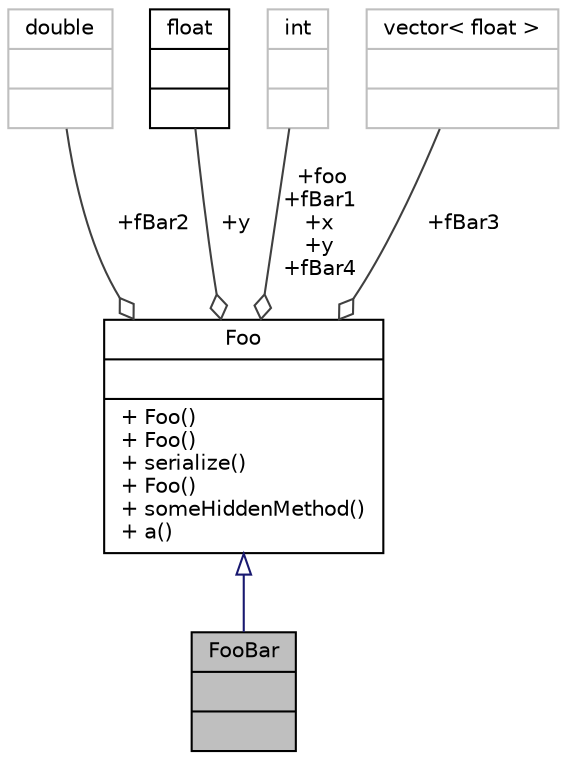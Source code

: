 digraph "FooBar"
{
 // INTERACTIVE_SVG=YES
  bgcolor="transparent";
  edge [fontname="Helvetica",fontsize="10",labelfontname="Helvetica",labelfontsize="10"];
  node [fontname="Helvetica",fontsize="10",shape=record];
  Node1 [label="{FooBar\n||}",height=0.2,width=0.4,color="black", fillcolor="grey75", style="filled", fontcolor="black"];
  Node2 -> Node1 [dir="back",color="midnightblue",fontsize="10",style="solid",arrowtail="onormal",fontname="Helvetica"];
  Node2 [label="{Foo\n||+ Foo()\l+ Foo()\l+ serialize()\l+ Foo()\l+ someHiddenMethod()\l+ a()\l}",height=0.2,width=0.4,color="black",URL="$d8/d5d/classFoo.html",tooltip="Dummy boost-serializable struct to perform some tests. "];
  Node3 -> Node2 [color="grey25",fontsize="10",style="solid",label=" +fBar2" ,arrowhead="odiamond",fontname="Helvetica"];
  Node3 [label="{double\n||}",height=0.2,width=0.4,color="grey75"];
  Node4 -> Node2 [color="grey25",fontsize="10",style="solid",label=" +y" ,arrowhead="odiamond",fontname="Helvetica"];
  Node4 [label="{float\n||}",height=0.2,width=0.4,color="black",URL="$d4/dc3/classfloat.html"];
  Node5 -> Node2 [color="grey25",fontsize="10",style="solid",label=" +foo\n+fBar1\n+x\n+y\n+fBar4" ,arrowhead="odiamond",fontname="Helvetica"];
  Node5 [label="{int\n||}",height=0.2,width=0.4,color="grey75"];
  Node6 -> Node2 [color="grey25",fontsize="10",style="solid",label=" +fBar3" ,arrowhead="odiamond",fontname="Helvetica"];
  Node6 [label="{vector\< float \>\n||}",height=0.2,width=0.4,color="grey75"];
}
